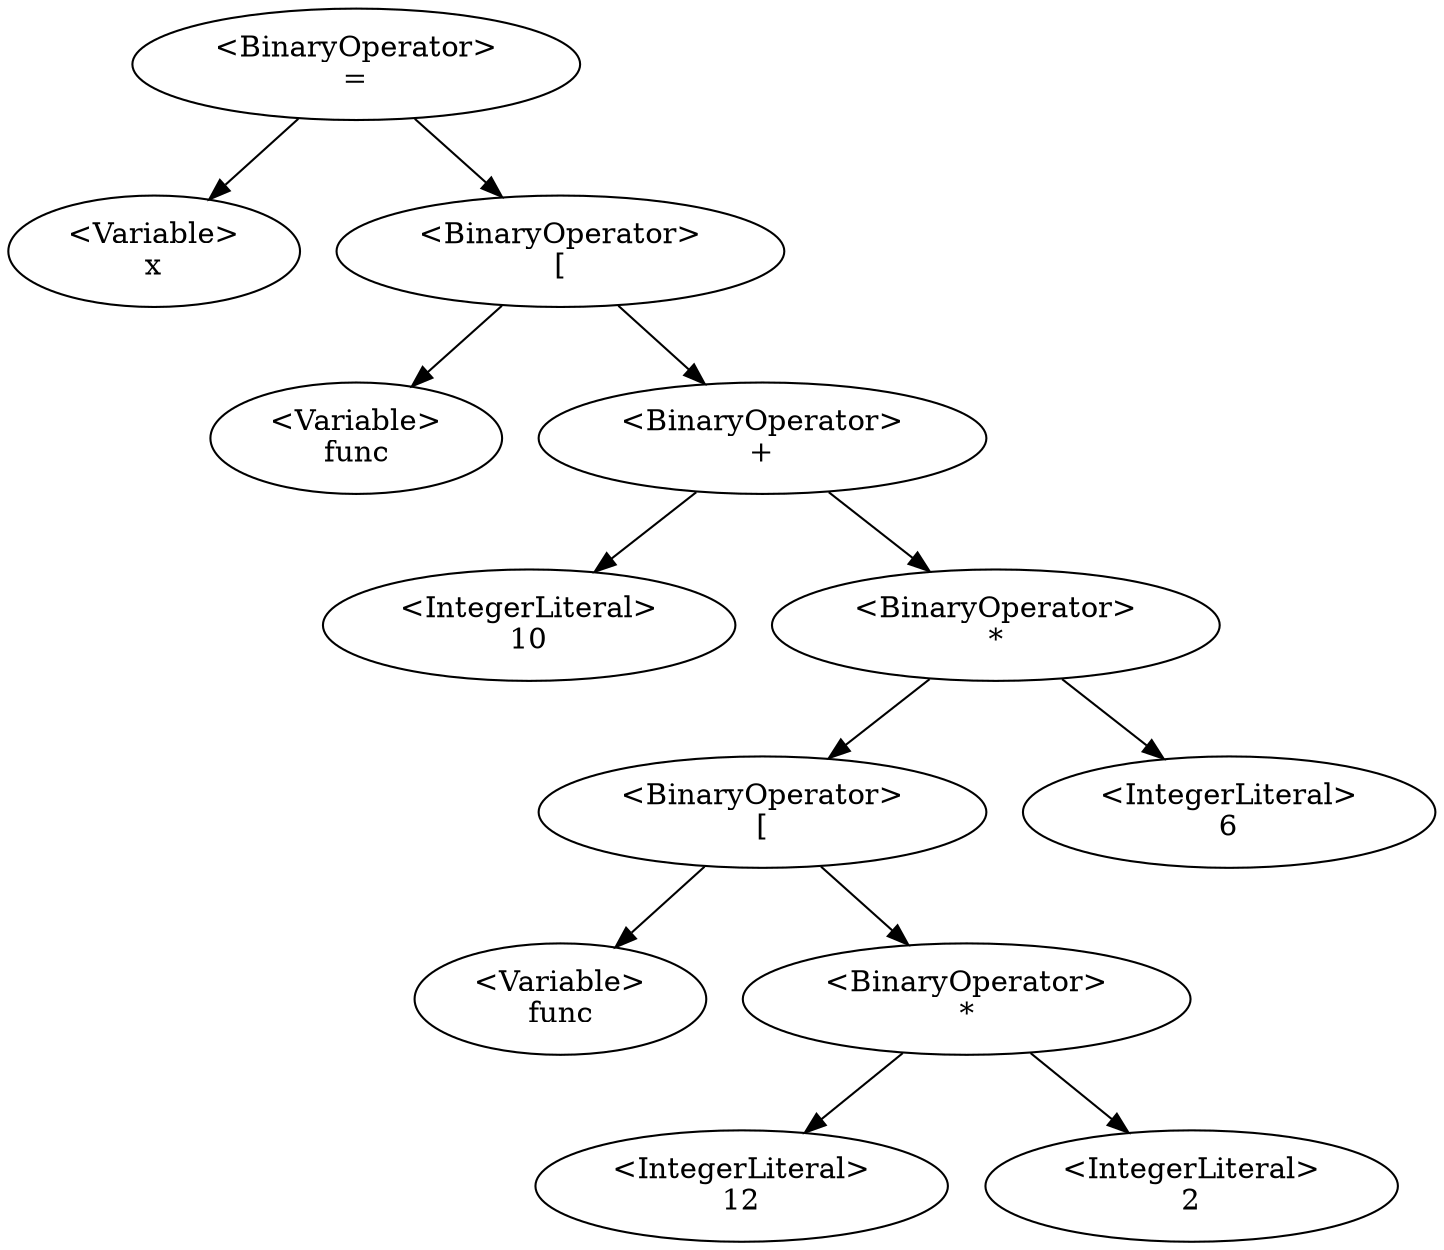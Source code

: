 digraph G {
1 [label="<BinaryOperator>\n="];1->0;1->3;
0 [label="<Variable>\nx"];
3 [label="<BinaryOperator>\n["];3->2;3->5;
2 [label="<Variable>\nfunc"];
5 [label="<BinaryOperator>\n+"];5->4;5->11;
4 [label="<IntegerLiteral>\n10"];
11 [label="<BinaryOperator>\n*"];11->7;11->12;
7 [label="<BinaryOperator>\n["];7->6;7->9;
6 [label="<Variable>\nfunc"];
9 [label="<BinaryOperator>\n*"];9->8;9->10;
8 [label="<IntegerLiteral>\n12"];
10 [label="<IntegerLiteral>\n2"];
12 [label="<IntegerLiteral>\n6"];
}